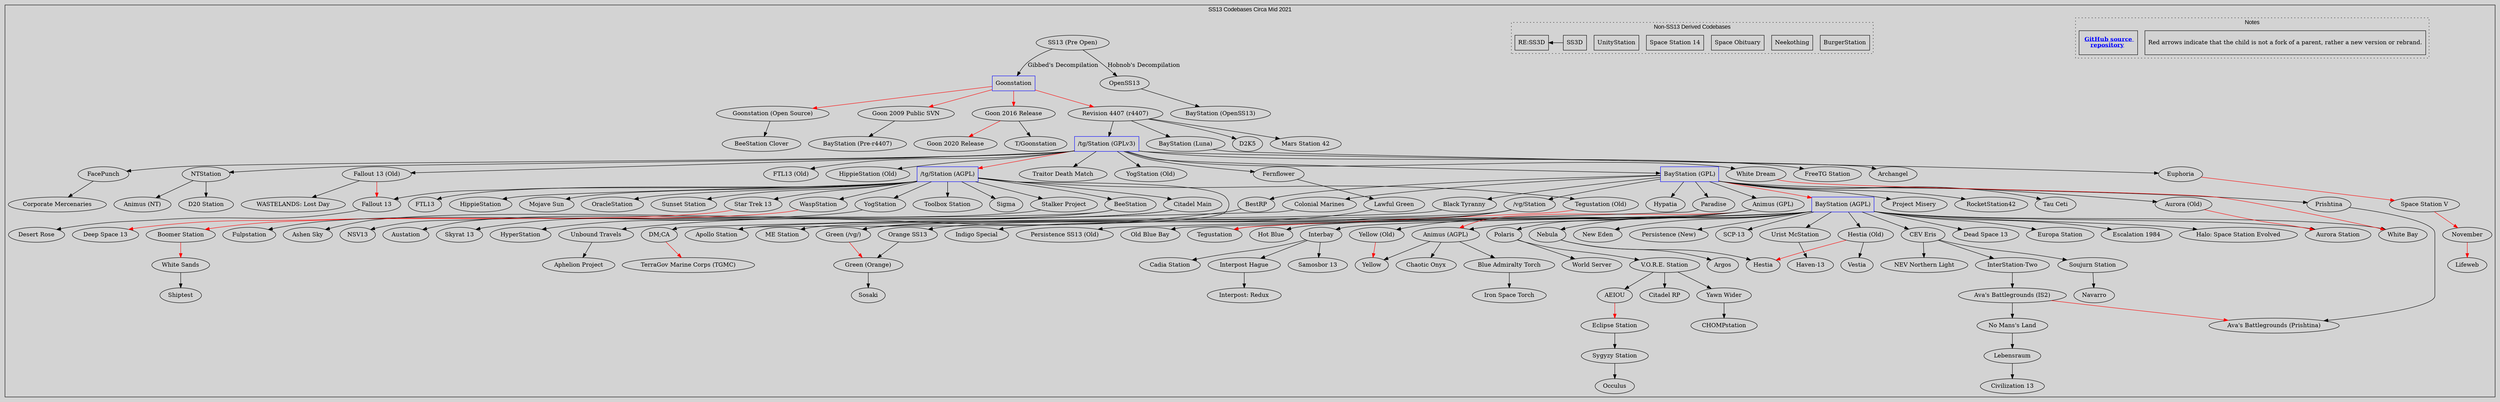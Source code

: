 digraph G {
	// Attributes
	color    = "black"
	fontname = "Arial"
	fontsize = 14
	ratio    = "auto"
	rankdir  = "LB"
	bgcolor  = lightgray

	subgraph cluster_map
	{
		subgraph cluster_note
		{
			// Attributes
			label    = "Notes"
			style    = "dotted"
			rankdir  = "LB"
			compound = false
			rank     = same

			node [
				shape    = rectangle,
				fontsize = 14,
				minlen = 1
			]
			edge [
				constraint = false
			]

			// Notes
			note1 [
				label  = "Red arrows indicate that the child is not a fork of a parent, rather a new version or rebrand.\l",
				width  = 4.5,
				height = .8
			]
			note2 [
				label  = < <b><u><font color="blue">GitHub source <br align="center"/>repository</font></u></b> >,
				URL    = "https://github.com/spacestation13/SS13-Codebases",
				width  = 1.5,
				height = .8
			]
		}

		subgraph cluster_not_ss13
		{
			// Attributes
			label    = "Non-SS13 Derived Codebases"
			style    = "dotted"

			node [
				shape    = rectangle,
				minlen   = 1
			]
			edge [
				constraint = false
			]

			// Non-SS13 Codebases
			"BurgerStation"
			"Neekothing"
			"Space Obituary"
			"Space Station 14"
			"UnityStation"
			"SS3D"
			"SS3D" -> "RE:SS3D"

		}

		// Attributes
		label    = "SS13 Codebases Circa Mid 2021"
		labelloc = "top"

		// Root codebases
		"Goonstation" [shape = rectangle, color = blue]
		"/tg/Station (GPLv3)" [shape = rectangle, color = blue]
		"/tg/Station (AGPL)" [shape = rectangle, color = blue]
		"BayStation (GPL)" [shape = rectangle, color = blue]
		"BayStation (AGPL)" [shape = rectangle, color = blue]

		// Edges
		"/tg/Station (AGPL)"            -> "Sigma"
		"/tg/Station (AGPL)"            -> "Stalker Project"
		"/tg/Station (AGPL)"            -> "Apollo Station"
		"/tg/Station (AGPL)"            -> "BeeStation"
		"/tg/Station (AGPL)"            -> "Citadel Main"
		"/tg/Station (AGPL)"            -> "Fallout 13"
		"/tg/Station (AGPL)"            -> "FTL13"
		"/tg/Station (AGPL)"            -> "HippieStation"
		"/tg/Station (AGPL)"            -> "Mojave Sun"
		"/tg/Station (AGPL)"            -> "OracleStation"
		"/tg/Station (AGPL)"            -> "Star Trek 13"
		"/tg/Station (AGPL)"            -> "Sunset Station"
		"/tg/Station (AGPL)"            -> "Toolbox Station"
		"/tg/Station (AGPL)"            -> "Tegustation (Old)"
		"/tg/Station (AGPL)"            -> "WaspStation"
		"/tg/Station (AGPL)"            -> "YogStation"
		"/tg/Station (GPLv3)"           -> "FreeTG Station"
		"/tg/Station (GPLv3)"           -> "/tg/Station (AGPL)" [color = red]
		"/tg/Station (GPLv3)"           -> "Archangel"
		"/tg/Station (GPLv3)"           -> "BayStation (GPL)"
		"/tg/Station (GPLv3)"           -> "FacePunch"
		"/tg/Station (GPLv3)"           -> "Fernflower"
		"/tg/Station (GPLv3)"           -> "Fallout 13 (Old)"
		"/tg/Station (GPLv3)"           -> "FTL13 (Old)"
		"/tg/Station (GPLv3)"           -> "HippieStation (Old)"
		"/tg/Station (GPLv3)"           -> "NTStation"
		"/tg/Station (GPLv3)"           -> "Traitor Death Match"
		"/tg/Station (GPLv3)"           -> "YogStation (Old)"
		"/tg/Station (GPLv3)"           -> "White Dream"
		"/vg/Station"                   -> "Green (/vg/)"
		"/vg/Station"                   -> "Orange SS13"
		"/vg/Station"                   -> "Indigo Special"
		"AEIOU"                         -> "Eclipse Station" [color = red]
		"Animus (AGPL)"                 -> "Blue Admiralty Torch"
		"Animus (AGPL)"                 -> "Chaotic Onyx"
		"Animus (AGPL)"                 -> "Yellow"
		"Animus (GPL)"                  -> "Animus (AGPL)" [color = red]
		"Animus (GPL)"                  -> "Hot Blue"
		"Animus (GPL)"                  -> "Old Blue Bay"
		"Animus (GPL)"                  -> "Yellow (Old)"
		"Aurora (Old)"                  -> "Aurora Station" [color = red]
		"Ava's Battlegrounds (IS2)"     -> "No Mans's Land"
		"Ava's Battlegrounds (IS2)"     -> "Ava's Battlegrounds (Prishtina)" [color = red]
		"BayStation (AGPL)"             -> "Aurora Station"
		"BayStation (AGPL)"             -> "Apollo Station"
		"BayStation (AGPL)"             -> "Animus (AGPL)"
		"BayStation (AGPL)"             -> "CEV Eris"
		"BayStation (AGPL)"             -> "Dead Space 13"
		"BayStation (AGPL)"             -> "Europa Station"
		"BayStation (AGPL)"             -> "Escalation 1984"
		"BayStation (AGPL)"             -> "Halo: Space Station Evolved"
		"BayStation (AGPL)"             -> "Hestia (Old)"
		"BayStation (AGPL)"             -> "Interbay"
		"BayStation (AGPL)"             -> "Nebula"
		"BayStation (AGPL)"             -> "New Eden"
		"BayStation (AGPL)"             -> "Persistence (New)"
		"BayStation (AGPL)"             -> "Polaris"
		"BayStation (AGPL)"             -> "SCP-13"
		"BayStation (AGPL)"             -> "Tegustation"
		"BayStation (AGPL)"             -> "Urist McStation"
		"BayStation (AGPL)"             -> "White Bay"
		"BayStation (GPL)"              -> "/vg/Station"
		"BayStation (GPL)"              -> "Animus (GPL)"
		"BayStation (GPL)"              -> "Aurora (Old)"
		"BayStation (GPL)"              -> "BayStation (AGPL)" [color = red]
		"BayStation (GPL)"              -> "Black Tyranny"
		"BayStation (GPL)"              -> "BestRP"
		"BayStation (GPL)"              -> "Colonial Marines"
		"BayStation (GPL)"              -> "Hypatia"
		"BayStation (GPL)"              -> "Paradise"
		"BayStation (GPL)"              -> "Prishtina"
		"BayStation (GPL)"              -> "Project Misery"
		"BayStation (GPL)"              -> "RocketStation42"
		"BayStation (GPL)"              -> "Tau Ceti"
		"BayStation (Luna)"             -> "Euphoria"
		"BeeStation"                    -> "Austation"
		"BeeStation"                    -> "NSV13"
		"BestRP"                        -> "Unbound Travels"
		"Blue Admiralty Torch"          -> "Iron Space Torch"
		"Black Tyranny"                 -> "ME Station"
		"Boomer Station"                -> "White Sands" [color = red]
		"CEV Eris"                      -> "NEV Northern Light"
		"CEV Eris"                      -> "InterStation-Two"
		"CEV Eris"                      -> "Soujurn Station"
		"Citadel Main"                  -> "HyperStation"
		"Citadel Main"                  -> "Skyrat 13"
		"Colonial Marines"              -> "DM;CA"
		"DM;CA"                         -> "TerraGov Marine Corps (TGMC)" [color = red]
		"Euphoria"                      -> "Space Station V" [color = red]
		"Eclipse Station"               -> "Sygyzy Station"
		"FacePunch"                     -> "Corporate Mercenaries"
		"Fernflower"                    -> "Lawful Green"
		"Fallout 13"                    -> "Desert Rose"
		"Fallout 13 (Old)"              -> "Fallout 13" [color = red]
		"Fallout 13 (Old)"              -> "WASTELANDS: Lost Day"
		"Goonstation (Open Source)"     -> "BeeStation Clover"
		"Goonstation"                   -> "Goon 2009 Public SVN" [color = red]
		"Goonstation"                   -> "Goon 2016 Release" [color = red]
		"Goonstation"                   -> "Goonstation (Open Source)" [color = red]
		"Goonstation"                   -> "Revision 4407 (r4407)" [color = red]
		"Goon 2009 Public SVN"          -> "BayStation (Pre-r4407)"
		"Goon 2016 Release"             -> "Goon 2020 Release" [color = red]
		"Goon 2016 Release"             -> "T/Goonstation"
		"Green (/vg/)"                  -> "Green (Orange)" [color = red]
		"Green (Orange)"                -> "Sosaki"
		"Hestia (Old)"                  -> "Vestia"
		"Hestia (Old)"                  -> "Hestia" [color = red]
		"Interbay"                      -> "Cadia Station"
		"Interbay"                      -> "Samosbor 13"
		"Interbay"                      -> "Interpost Hague"
		"Interpost Hague"               -> "Interpost: Redux"
		"InterStation-Two"              -> "Ava's Battlegrounds (IS2)"
		"Lawful Green"                  -> "Green (/vg/)"
		"Lebensraum"                    -> "Civilization 13"
		"Nebula"                        -> "Argos"
		"Nebula"                        -> "Hestia"
		"No Mans's Land"                -> "Lebensraum"
		"November"                      -> "Lifeweb" [color = red]
		"NTStation"                     -> "D20 Station"
		"NTStation"                     -> "Animus (NT)"
		"Sygyzy Station"                -> "Occulus"
		"OpenSS13"                      -> "BayStation (OpenSS13)"
		"Orange SS13"                   -> "Green (Orange)"
		"Paradise"                      -> "Persistence SS13 (Old)"
		"Polaris"                       -> "V.O.R.E. Station"
		"Polaris"                       -> "World Server"
		"Prishtina"                     -> "Ava's Battlegrounds (Prishtina)"
		"Revision 4407 (r4407)"         -> "/tg/Station (GPLv3)"
		"Revision 4407 (r4407)"         -> "BayStation (Luna)"
		"Revision 4407 (r4407)"         -> "D2K5"
		"Revision 4407 (r4407)"         -> "Mars Station 42"
		"Soujurn Station"               -> "Navarro"
		"Space Station V"               -> "November" [color = red]
		"SS13 (Pre Open)"               -> "Goonstation" [label = "Gibbed's Decompilation"]
		"SS13 (Pre Open)"               -> "OpenSS13" [label = "Hobnob's Decompilation"]
		"Stalker Project"               -> "Ashen Sky"
		"Star Trek 13"                  -> "Deep Space 13" [color = red]
		"Tegustation (Old)"             -> "Tegustation" [color = red]
		"Unbound Travels"               -> "Aphelion Project"
		"Urist McStation"               -> "Haven-13"
		"V.O.R.E. Station"              -> "AEIOU"
		"V.O.R.E. Station"              -> "Citadel RP"
		"V.O.R.E. Station"              -> "Yawn Wider"
		"WaspStation"                   -> "Boomer Station" [color = red]
		"White Dream"                   -> "White Bay" [color = red]
		"White Sands"                   -> "Shiptest"
		"Yawn Wider"                    -> "CHOMPstation"
		"YogStation"                    -> "Fulpstation"
		"Yellow (Old)"                  -> "Yellow" [color = red]
	}
}

